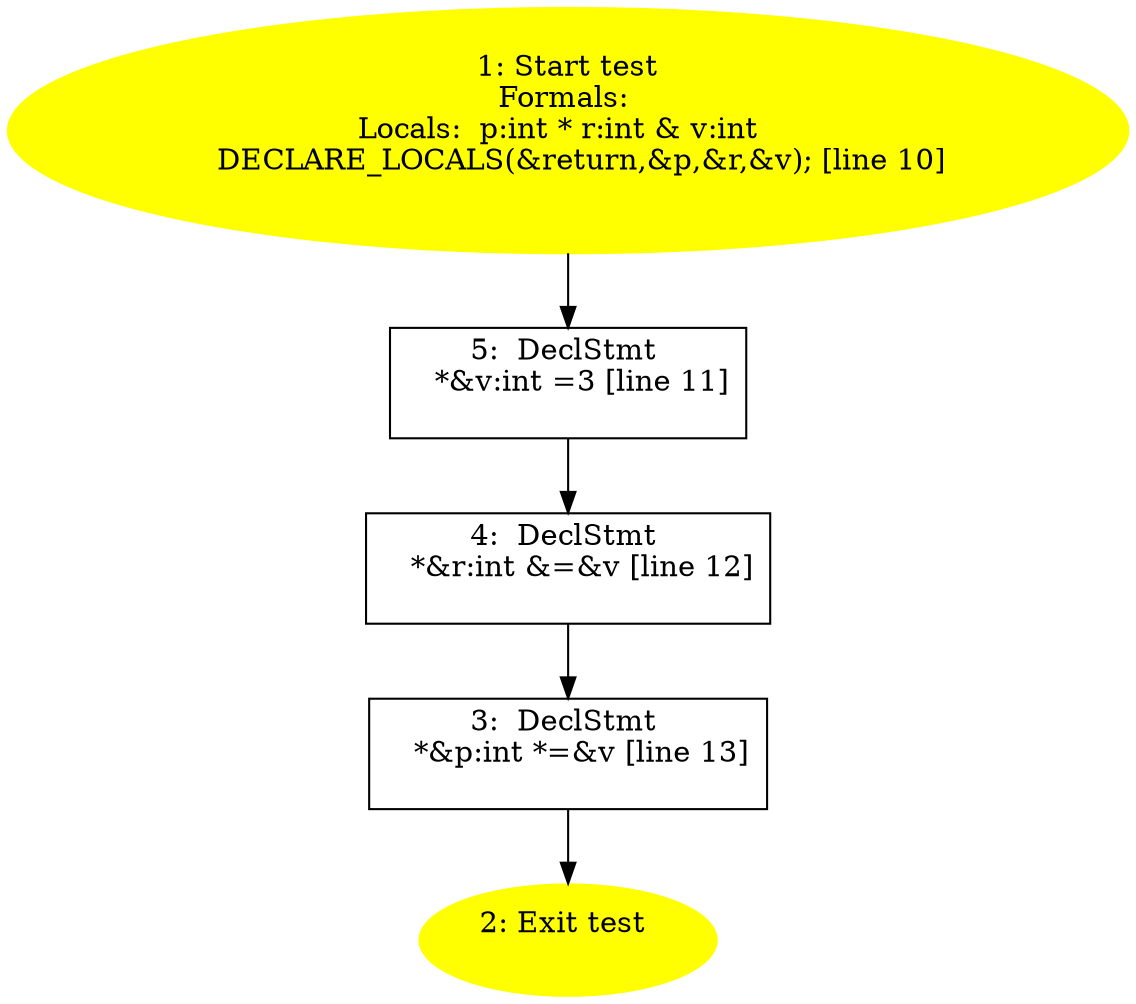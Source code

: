 /* @generated */
digraph iCFG {
"test{d41d8cd98f00b204e9800998ecf8427e_Z4testv}.8c08101fe48ee96867ff8578442d10bc_5" [label="5:  DeclStmt \n   *&v:int =3 [line 11]\n " shape="box"]
	

	 "test{d41d8cd98f00b204e9800998ecf8427e_Z4testv}.8c08101fe48ee96867ff8578442d10bc_5" -> "test{d41d8cd98f00b204e9800998ecf8427e_Z4testv}.8c08101fe48ee96867ff8578442d10bc_4" ;
"test{d41d8cd98f00b204e9800998ecf8427e_Z4testv}.8c08101fe48ee96867ff8578442d10bc_4" [label="4:  DeclStmt \n   *&r:int &=&v [line 12]\n " shape="box"]
	

	 "test{d41d8cd98f00b204e9800998ecf8427e_Z4testv}.8c08101fe48ee96867ff8578442d10bc_4" -> "test{d41d8cd98f00b204e9800998ecf8427e_Z4testv}.8c08101fe48ee96867ff8578442d10bc_3" ;
"test{d41d8cd98f00b204e9800998ecf8427e_Z4testv}.8c08101fe48ee96867ff8578442d10bc_3" [label="3:  DeclStmt \n   *&p:int *=&v [line 13]\n " shape="box"]
	

	 "test{d41d8cd98f00b204e9800998ecf8427e_Z4testv}.8c08101fe48ee96867ff8578442d10bc_3" -> "test{d41d8cd98f00b204e9800998ecf8427e_Z4testv}.8c08101fe48ee96867ff8578442d10bc_2" ;
"test{d41d8cd98f00b204e9800998ecf8427e_Z4testv}.8c08101fe48ee96867ff8578442d10bc_2" [label="2: Exit test \n  " color=yellow style=filled]
	

"test{d41d8cd98f00b204e9800998ecf8427e_Z4testv}.8c08101fe48ee96867ff8578442d10bc_1" [label="1: Start test\nFormals: \nLocals:  p:int * r:int & v:int  \n   DECLARE_LOCALS(&return,&p,&r,&v); [line 10]\n " color=yellow style=filled]
	

	 "test{d41d8cd98f00b204e9800998ecf8427e_Z4testv}.8c08101fe48ee96867ff8578442d10bc_1" -> "test{d41d8cd98f00b204e9800998ecf8427e_Z4testv}.8c08101fe48ee96867ff8578442d10bc_5" ;
}
